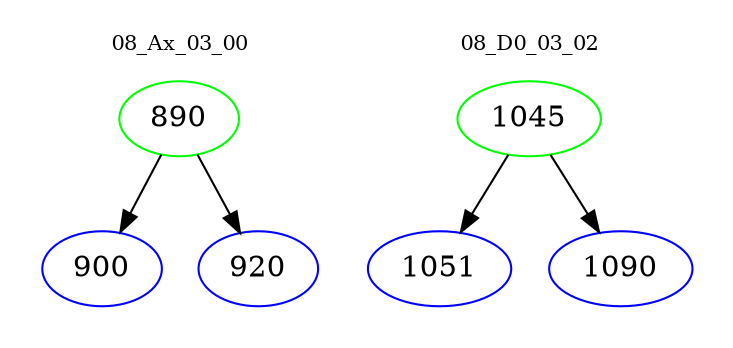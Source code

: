 digraph{
subgraph cluster_0 {
color = white
label = "08_Ax_03_00";
fontsize=10;
T0_890 [label="890", color="green"]
T0_890 -> T0_900 [color="black"]
T0_900 [label="900", color="blue"]
T0_890 -> T0_920 [color="black"]
T0_920 [label="920", color="blue"]
}
subgraph cluster_1 {
color = white
label = "08_D0_03_02";
fontsize=10;
T1_1045 [label="1045", color="green"]
T1_1045 -> T1_1051 [color="black"]
T1_1051 [label="1051", color="blue"]
T1_1045 -> T1_1090 [color="black"]
T1_1090 [label="1090", color="blue"]
}
}
